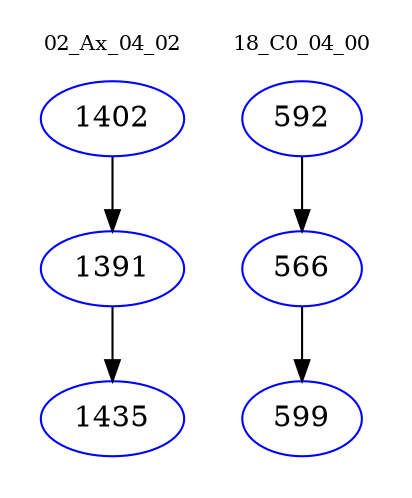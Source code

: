 digraph{
subgraph cluster_0 {
color = white
label = "02_Ax_04_02";
fontsize=10;
T0_1402 [label="1402", color="blue"]
T0_1402 -> T0_1391 [color="black"]
T0_1391 [label="1391", color="blue"]
T0_1391 -> T0_1435 [color="black"]
T0_1435 [label="1435", color="blue"]
}
subgraph cluster_1 {
color = white
label = "18_C0_04_00";
fontsize=10;
T1_592 [label="592", color="blue"]
T1_592 -> T1_566 [color="black"]
T1_566 [label="566", color="blue"]
T1_566 -> T1_599 [color="black"]
T1_599 [label="599", color="blue"]
}
}
